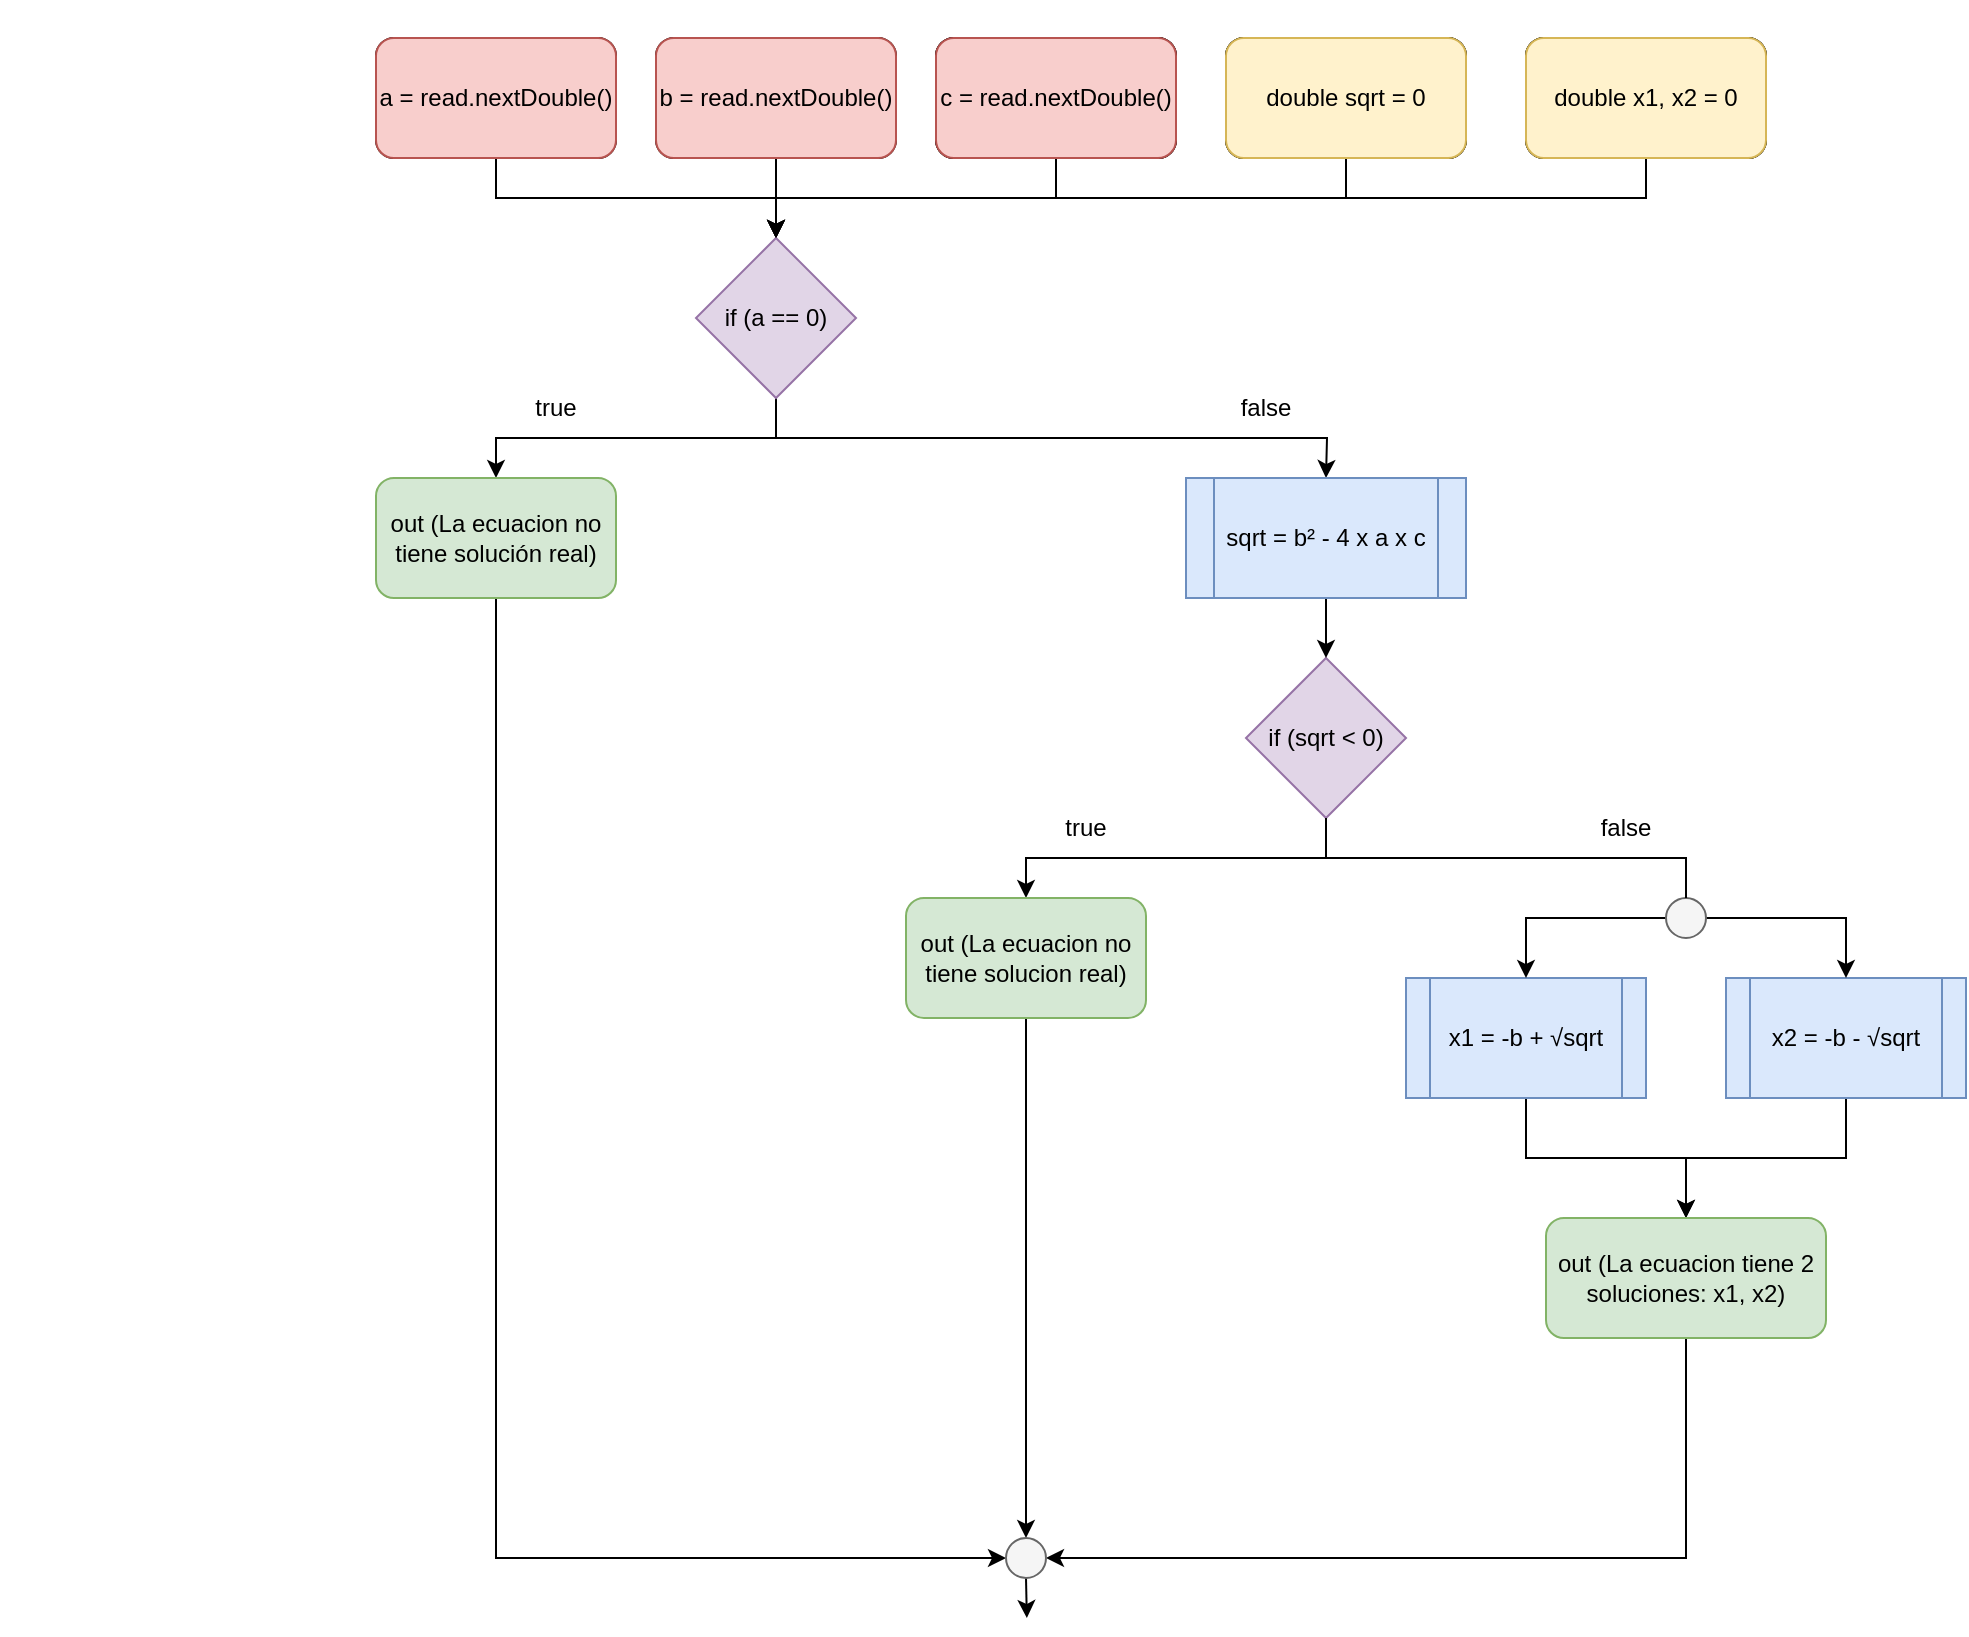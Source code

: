 <mxfile version="20.4.0" type="github">
  <diagram id="C5RBs43oDa-KdzZeNtuy" name="Page-1">
    <mxGraphModel dx="652" dy="307" grid="1" gridSize="10" guides="1" tooltips="1" connect="1" arrows="0" fold="1" page="1" pageScale="1" pageWidth="1169" pageHeight="827" math="0" shadow="0">
      <root>
        <mxCell id="WIyWlLk6GJQsqaUBKTNV-0" />
        <mxCell id="WIyWlLk6GJQsqaUBKTNV-1" parent="WIyWlLk6GJQsqaUBKTNV-0" />
        <mxCell id="qlcRcvdFkwAI8geO2u5U-6" style="edgeStyle=orthogonalEdgeStyle;rounded=0;orthogonalLoop=1;jettySize=auto;html=1;exitX=0.5;exitY=1;exitDx=0;exitDy=0;entryX=0.5;entryY=0;entryDx=0;entryDy=0;" edge="1" parent="WIyWlLk6GJQsqaUBKTNV-1" source="qlcRcvdFkwAI8geO2u5U-0" target="qlcRcvdFkwAI8geO2u5U-4">
          <mxGeometry relative="1" as="geometry" />
        </mxCell>
        <mxCell id="qlcRcvdFkwAI8geO2u5U-0" value="a = read.nextDouble()" style="rounded=1;whiteSpace=wrap;html=1;" vertex="1" parent="WIyWlLk6GJQsqaUBKTNV-1">
          <mxGeometry x="187" y="18" width="120" height="60" as="geometry" />
        </mxCell>
        <mxCell id="qlcRcvdFkwAI8geO2u5U-5" style="edgeStyle=orthogonalEdgeStyle;rounded=0;orthogonalLoop=1;jettySize=auto;html=1;exitX=0.5;exitY=1;exitDx=0;exitDy=0;entryX=0.5;entryY=0;entryDx=0;entryDy=0;" edge="1" parent="WIyWlLk6GJQsqaUBKTNV-1" source="qlcRcvdFkwAI8geO2u5U-1" target="qlcRcvdFkwAI8geO2u5U-4">
          <mxGeometry relative="1" as="geometry" />
        </mxCell>
        <mxCell id="qlcRcvdFkwAI8geO2u5U-1" value="b = read.nextDouble()" style="rounded=1;whiteSpace=wrap;html=1;" vertex="1" parent="WIyWlLk6GJQsqaUBKTNV-1">
          <mxGeometry x="327" y="18" width="120" height="60" as="geometry" />
        </mxCell>
        <mxCell id="qlcRcvdFkwAI8geO2u5U-7" style="edgeStyle=orthogonalEdgeStyle;rounded=0;orthogonalLoop=1;jettySize=auto;html=1;exitX=0.5;exitY=1;exitDx=0;exitDy=0;entryX=0.5;entryY=0;entryDx=0;entryDy=0;" edge="1" parent="WIyWlLk6GJQsqaUBKTNV-1" source="qlcRcvdFkwAI8geO2u5U-2" target="qlcRcvdFkwAI8geO2u5U-4">
          <mxGeometry relative="1" as="geometry" />
        </mxCell>
        <mxCell id="qlcRcvdFkwAI8geO2u5U-2" value="c = read.nextDouble()" style="rounded=1;whiteSpace=wrap;html=1;" vertex="1" parent="WIyWlLk6GJQsqaUBKTNV-1">
          <mxGeometry x="467" y="18" width="120" height="60" as="geometry" />
        </mxCell>
        <mxCell id="qlcRcvdFkwAI8geO2u5U-9" style="edgeStyle=orthogonalEdgeStyle;rounded=0;orthogonalLoop=1;jettySize=auto;html=1;exitX=0.5;exitY=1;exitDx=0;exitDy=0;entryX=0.5;entryY=0;entryDx=0;entryDy=0;" edge="1" parent="WIyWlLk6GJQsqaUBKTNV-1" source="qlcRcvdFkwAI8geO2u5U-4" target="qlcRcvdFkwAI8geO2u5U-8">
          <mxGeometry relative="1" as="geometry" />
        </mxCell>
        <mxCell id="qlcRcvdFkwAI8geO2u5U-10" style="edgeStyle=orthogonalEdgeStyle;rounded=0;orthogonalLoop=1;jettySize=auto;html=1;exitX=0.5;exitY=1;exitDx=0;exitDy=0;" edge="1" parent="WIyWlLk6GJQsqaUBKTNV-1" source="qlcRcvdFkwAI8geO2u5U-4">
          <mxGeometry relative="1" as="geometry">
            <mxPoint x="662" y="238" as="targetPoint" />
          </mxGeometry>
        </mxCell>
        <mxCell id="qlcRcvdFkwAI8geO2u5U-4" value="if (a == 0)" style="rhombus;whiteSpace=wrap;html=1;fillColor=#e1d5e7;strokeColor=#9673a6;" vertex="1" parent="WIyWlLk6GJQsqaUBKTNV-1">
          <mxGeometry x="347" y="118" width="80" height="80" as="geometry" />
        </mxCell>
        <mxCell id="qlcRcvdFkwAI8geO2u5U-37" style="edgeStyle=orthogonalEdgeStyle;rounded=0;orthogonalLoop=1;jettySize=auto;html=1;exitX=0.5;exitY=1;exitDx=0;exitDy=0;entryX=0;entryY=0.5;entryDx=0;entryDy=0;" edge="1" parent="WIyWlLk6GJQsqaUBKTNV-1" source="qlcRcvdFkwAI8geO2u5U-8" target="qlcRcvdFkwAI8geO2u5U-34">
          <mxGeometry relative="1" as="geometry" />
        </mxCell>
        <mxCell id="qlcRcvdFkwAI8geO2u5U-8" value="out (La ecuacion no tiene solución real)" style="rounded=1;whiteSpace=wrap;html=1;fillColor=#d5e8d4;strokeColor=#82b366;" vertex="1" parent="WIyWlLk6GJQsqaUBKTNV-1">
          <mxGeometry x="187" y="238" width="120" height="60" as="geometry" />
        </mxCell>
        <mxCell id="qlcRcvdFkwAI8geO2u5U-11" value="true" style="text;html=1;strokeColor=none;fillColor=none;align=center;verticalAlign=middle;whiteSpace=wrap;rounded=0;" vertex="1" parent="WIyWlLk6GJQsqaUBKTNV-1">
          <mxGeometry x="247" y="188" width="60" height="30" as="geometry" />
        </mxCell>
        <mxCell id="qlcRcvdFkwAI8geO2u5U-12" value="false" style="text;html=1;strokeColor=none;fillColor=none;align=center;verticalAlign=middle;whiteSpace=wrap;rounded=0;" vertex="1" parent="WIyWlLk6GJQsqaUBKTNV-1">
          <mxGeometry x="602" y="188" width="60" height="30" as="geometry" />
        </mxCell>
        <mxCell id="qlcRcvdFkwAI8geO2u5U-17" style="edgeStyle=orthogonalEdgeStyle;rounded=0;orthogonalLoop=1;jettySize=auto;html=1;exitX=0.5;exitY=1;exitDx=0;exitDy=0;entryX=0.5;entryY=0;entryDx=0;entryDy=0;" edge="1" parent="WIyWlLk6GJQsqaUBKTNV-1" source="qlcRcvdFkwAI8geO2u5U-13" target="qlcRcvdFkwAI8geO2u5U-16">
          <mxGeometry relative="1" as="geometry" />
        </mxCell>
        <mxCell id="qlcRcvdFkwAI8geO2u5U-24" style="edgeStyle=orthogonalEdgeStyle;rounded=0;orthogonalLoop=1;jettySize=auto;html=1;exitX=0.5;exitY=1;exitDx=0;exitDy=0;startArrow=none;" edge="1" parent="WIyWlLk6GJQsqaUBKTNV-1" source="qlcRcvdFkwAI8geO2u5U-27">
          <mxGeometry relative="1" as="geometry">
            <mxPoint x="842" y="448" as="targetPoint" />
          </mxGeometry>
        </mxCell>
        <mxCell id="qlcRcvdFkwAI8geO2u5U-13" value="if (sqrt &amp;lt; 0)" style="rhombus;whiteSpace=wrap;html=1;fillColor=#e1d5e7;strokeColor=#9673a6;" vertex="1" parent="WIyWlLk6GJQsqaUBKTNV-1">
          <mxGeometry x="622" y="328" width="80" height="80" as="geometry" />
        </mxCell>
        <mxCell id="qlcRcvdFkwAI8geO2u5U-15" style="edgeStyle=orthogonalEdgeStyle;rounded=0;orthogonalLoop=1;jettySize=auto;html=1;exitX=0.5;exitY=1;exitDx=0;exitDy=0;entryX=0.5;entryY=0;entryDx=0;entryDy=0;" edge="1" parent="WIyWlLk6GJQsqaUBKTNV-1" source="qlcRcvdFkwAI8geO2u5U-14" target="qlcRcvdFkwAI8geO2u5U-13">
          <mxGeometry relative="1" as="geometry" />
        </mxCell>
        <mxCell id="qlcRcvdFkwAI8geO2u5U-14" value="sqrt = b² - 4 x a x c" style="shape=process;whiteSpace=wrap;html=1;backgroundOutline=1;fillColor=#dae8fc;strokeColor=#6c8ebf;" vertex="1" parent="WIyWlLk6GJQsqaUBKTNV-1">
          <mxGeometry x="592" y="238" width="140" height="60" as="geometry" />
        </mxCell>
        <mxCell id="qlcRcvdFkwAI8geO2u5U-36" style="edgeStyle=orthogonalEdgeStyle;rounded=0;orthogonalLoop=1;jettySize=auto;html=1;exitX=0.5;exitY=1;exitDx=0;exitDy=0;entryX=0.5;entryY=0;entryDx=0;entryDy=0;" edge="1" parent="WIyWlLk6GJQsqaUBKTNV-1" source="qlcRcvdFkwAI8geO2u5U-16" target="qlcRcvdFkwAI8geO2u5U-34">
          <mxGeometry relative="1" as="geometry" />
        </mxCell>
        <mxCell id="qlcRcvdFkwAI8geO2u5U-16" value="out (La ecuacion no tiene solucion real)" style="rounded=1;whiteSpace=wrap;html=1;fillColor=#d5e8d4;strokeColor=#82b366;" vertex="1" parent="WIyWlLk6GJQsqaUBKTNV-1">
          <mxGeometry x="452" y="448" width="120" height="60" as="geometry" />
        </mxCell>
        <mxCell id="qlcRcvdFkwAI8geO2u5U-18" value="true" style="text;html=1;strokeColor=none;fillColor=none;align=center;verticalAlign=middle;whiteSpace=wrap;rounded=0;" vertex="1" parent="WIyWlLk6GJQsqaUBKTNV-1">
          <mxGeometry x="512" y="398" width="60" height="30" as="geometry" />
        </mxCell>
        <mxCell id="qlcRcvdFkwAI8geO2u5U-33" style="edgeStyle=orthogonalEdgeStyle;rounded=0;orthogonalLoop=1;jettySize=auto;html=1;exitX=0.5;exitY=1;exitDx=0;exitDy=0;entryX=0.5;entryY=0;entryDx=0;entryDy=0;" edge="1" parent="WIyWlLk6GJQsqaUBKTNV-1" source="qlcRcvdFkwAI8geO2u5U-19" target="qlcRcvdFkwAI8geO2u5U-31">
          <mxGeometry relative="1" as="geometry" />
        </mxCell>
        <mxCell id="qlcRcvdFkwAI8geO2u5U-19" value="x1 = -b +&amp;nbsp;√sqrt" style="shape=process;whiteSpace=wrap;html=1;backgroundOutline=1;fillColor=#dae8fc;strokeColor=#6c8ebf;" vertex="1" parent="WIyWlLk6GJQsqaUBKTNV-1">
          <mxGeometry x="702" y="488" width="120" height="60" as="geometry" />
        </mxCell>
        <mxCell id="qlcRcvdFkwAI8geO2u5U-22" style="edgeStyle=orthogonalEdgeStyle;rounded=0;orthogonalLoop=1;jettySize=auto;html=1;exitX=0.5;exitY=1;exitDx=0;exitDy=0;entryX=0.5;entryY=0;entryDx=0;entryDy=0;" edge="1" parent="WIyWlLk6GJQsqaUBKTNV-1" source="qlcRcvdFkwAI8geO2u5U-20" target="qlcRcvdFkwAI8geO2u5U-4">
          <mxGeometry relative="1" as="geometry" />
        </mxCell>
        <mxCell id="qlcRcvdFkwAI8geO2u5U-20" value="double sqrt = 0" style="rounded=1;whiteSpace=wrap;html=1;" vertex="1" parent="WIyWlLk6GJQsqaUBKTNV-1">
          <mxGeometry x="612" y="18" width="120" height="60" as="geometry" />
        </mxCell>
        <mxCell id="qlcRcvdFkwAI8geO2u5U-23" style="edgeStyle=orthogonalEdgeStyle;rounded=0;orthogonalLoop=1;jettySize=auto;html=1;exitX=0.5;exitY=1;exitDx=0;exitDy=0;entryX=0.5;entryY=0;entryDx=0;entryDy=0;" edge="1" parent="WIyWlLk6GJQsqaUBKTNV-1" source="qlcRcvdFkwAI8geO2u5U-21" target="qlcRcvdFkwAI8geO2u5U-4">
          <mxGeometry relative="1" as="geometry" />
        </mxCell>
        <mxCell id="qlcRcvdFkwAI8geO2u5U-21" value="double x1, x2 = 0" style="rounded=1;whiteSpace=wrap;html=1;" vertex="1" parent="WIyWlLk6GJQsqaUBKTNV-1">
          <mxGeometry x="762" y="18" width="120" height="60" as="geometry" />
        </mxCell>
        <mxCell id="qlcRcvdFkwAI8geO2u5U-32" style="edgeStyle=orthogonalEdgeStyle;rounded=0;orthogonalLoop=1;jettySize=auto;html=1;exitX=0.5;exitY=1;exitDx=0;exitDy=0;entryX=0.5;entryY=0;entryDx=0;entryDy=0;" edge="1" parent="WIyWlLk6GJQsqaUBKTNV-1" source="qlcRcvdFkwAI8geO2u5U-25" target="qlcRcvdFkwAI8geO2u5U-31">
          <mxGeometry relative="1" as="geometry" />
        </mxCell>
        <mxCell id="qlcRcvdFkwAI8geO2u5U-25" value="x2 = -b -&amp;nbsp;√sqrt" style="shape=process;whiteSpace=wrap;html=1;backgroundOutline=1;fillColor=#dae8fc;strokeColor=#6c8ebf;" vertex="1" parent="WIyWlLk6GJQsqaUBKTNV-1">
          <mxGeometry x="862" y="488" width="120" height="60" as="geometry" />
        </mxCell>
        <mxCell id="qlcRcvdFkwAI8geO2u5U-26" value="" style="ellipse;whiteSpace=wrap;html=1;aspect=fixed;" vertex="1" parent="WIyWlLk6GJQsqaUBKTNV-1">
          <mxGeometry x="NaN" y="NaN" height="NaN" as="geometry" />
        </mxCell>
        <mxCell id="qlcRcvdFkwAI8geO2u5U-29" style="edgeStyle=orthogonalEdgeStyle;rounded=0;orthogonalLoop=1;jettySize=auto;html=1;exitX=0;exitY=0.5;exitDx=0;exitDy=0;entryX=0.5;entryY=0;entryDx=0;entryDy=0;" edge="1" parent="WIyWlLk6GJQsqaUBKTNV-1" source="qlcRcvdFkwAI8geO2u5U-27" target="qlcRcvdFkwAI8geO2u5U-19">
          <mxGeometry relative="1" as="geometry" />
        </mxCell>
        <mxCell id="qlcRcvdFkwAI8geO2u5U-30" style="edgeStyle=orthogonalEdgeStyle;rounded=0;orthogonalLoop=1;jettySize=auto;html=1;exitX=1;exitY=0.5;exitDx=0;exitDy=0;entryX=0.5;entryY=0;entryDx=0;entryDy=0;" edge="1" parent="WIyWlLk6GJQsqaUBKTNV-1" source="qlcRcvdFkwAI8geO2u5U-27" target="qlcRcvdFkwAI8geO2u5U-25">
          <mxGeometry relative="1" as="geometry" />
        </mxCell>
        <mxCell id="qlcRcvdFkwAI8geO2u5U-27" value="" style="ellipse;whiteSpace=wrap;html=1;aspect=fixed;fillColor=#f5f5f5;fontColor=#333333;strokeColor=#666666;" vertex="1" parent="WIyWlLk6GJQsqaUBKTNV-1">
          <mxGeometry x="832" y="448" width="20" height="20" as="geometry" />
        </mxCell>
        <mxCell id="qlcRcvdFkwAI8geO2u5U-28" value="" style="edgeStyle=orthogonalEdgeStyle;rounded=0;orthogonalLoop=1;jettySize=auto;html=1;exitX=0.5;exitY=1;exitDx=0;exitDy=0;endArrow=none;" edge="1" parent="WIyWlLk6GJQsqaUBKTNV-1" source="qlcRcvdFkwAI8geO2u5U-13" target="qlcRcvdFkwAI8geO2u5U-27">
          <mxGeometry relative="1" as="geometry">
            <mxPoint x="662" y="408" as="sourcePoint" />
            <mxPoint x="842" y="448" as="targetPoint" />
          </mxGeometry>
        </mxCell>
        <mxCell id="qlcRcvdFkwAI8geO2u5U-35" style="edgeStyle=orthogonalEdgeStyle;rounded=0;orthogonalLoop=1;jettySize=auto;html=1;exitX=0.5;exitY=1;exitDx=0;exitDy=0;entryX=1;entryY=0.5;entryDx=0;entryDy=0;" edge="1" parent="WIyWlLk6GJQsqaUBKTNV-1" source="qlcRcvdFkwAI8geO2u5U-31" target="qlcRcvdFkwAI8geO2u5U-34">
          <mxGeometry relative="1" as="geometry" />
        </mxCell>
        <mxCell id="qlcRcvdFkwAI8geO2u5U-31" value="out (La ecuacion tiene 2 soluciones: x1, x2)" style="rounded=1;whiteSpace=wrap;html=1;fillColor=#d5e8d4;strokeColor=#82b366;" vertex="1" parent="WIyWlLk6GJQsqaUBKTNV-1">
          <mxGeometry x="772" y="608" width="140" height="60" as="geometry" />
        </mxCell>
        <mxCell id="qlcRcvdFkwAI8geO2u5U-39" style="edgeStyle=orthogonalEdgeStyle;rounded=0;orthogonalLoop=1;jettySize=auto;html=1;exitX=0.5;exitY=1;exitDx=0;exitDy=0;" edge="1" parent="WIyWlLk6GJQsqaUBKTNV-1" source="qlcRcvdFkwAI8geO2u5U-34">
          <mxGeometry relative="1" as="geometry">
            <mxPoint x="512.429" y="808" as="targetPoint" />
          </mxGeometry>
        </mxCell>
        <mxCell id="qlcRcvdFkwAI8geO2u5U-34" value="" style="ellipse;whiteSpace=wrap;html=1;aspect=fixed;fillColor=#f5f5f5;fontColor=#333333;strokeColor=#666666;" vertex="1" parent="WIyWlLk6GJQsqaUBKTNV-1">
          <mxGeometry x="502" y="768" width="20" height="20" as="geometry" />
        </mxCell>
        <mxCell id="qlcRcvdFkwAI8geO2u5U-40" value="false" style="text;html=1;strokeColor=none;fillColor=none;align=center;verticalAlign=middle;whiteSpace=wrap;rounded=0;" vertex="1" parent="WIyWlLk6GJQsqaUBKTNV-1">
          <mxGeometry x="782" y="398" width="60" height="30" as="geometry" />
        </mxCell>
        <mxCell id="qlcRcvdFkwAI8geO2u5U-41" value="double x1, x2 = 0" style="rounded=1;whiteSpace=wrap;html=1;" vertex="1" parent="WIyWlLk6GJQsqaUBKTNV-1">
          <mxGeometry x="762" y="18" width="120" height="60" as="geometry" />
        </mxCell>
        <mxCell id="qlcRcvdFkwAI8geO2u5U-42" value="double sqrt = 0" style="rounded=1;whiteSpace=wrap;html=1;" vertex="1" parent="WIyWlLk6GJQsqaUBKTNV-1">
          <mxGeometry x="612" y="18" width="120" height="60" as="geometry" />
        </mxCell>
        <mxCell id="qlcRcvdFkwAI8geO2u5U-43" value="c = read.nextDouble()" style="rounded=1;whiteSpace=wrap;html=1;" vertex="1" parent="WIyWlLk6GJQsqaUBKTNV-1">
          <mxGeometry x="467" y="18" width="120" height="60" as="geometry" />
        </mxCell>
        <mxCell id="qlcRcvdFkwAI8geO2u5U-44" value="double x1, x2 = 0" style="rounded=1;whiteSpace=wrap;html=1;fillColor=#fff2cc;strokeColor=#d6b656;" vertex="1" parent="WIyWlLk6GJQsqaUBKTNV-1">
          <mxGeometry x="762" y="18" width="120" height="60" as="geometry" />
        </mxCell>
        <mxCell id="qlcRcvdFkwAI8geO2u5U-45" value="double sqrt = 0" style="rounded=1;whiteSpace=wrap;html=1;fillColor=#fff2cc;strokeColor=#d6b656;" vertex="1" parent="WIyWlLk6GJQsqaUBKTNV-1">
          <mxGeometry x="612" y="18" width="120" height="60" as="geometry" />
        </mxCell>
        <mxCell id="qlcRcvdFkwAI8geO2u5U-46" value="c = read.nextDouble()" style="rounded=1;whiteSpace=wrap;html=1;fillColor=#f8cecc;strokeColor=#b85450;" vertex="1" parent="WIyWlLk6GJQsqaUBKTNV-1">
          <mxGeometry x="467" y="18" width="120" height="60" as="geometry" />
        </mxCell>
        <mxCell id="qlcRcvdFkwAI8geO2u5U-47" value="a = read.nextDouble()" style="rounded=1;whiteSpace=wrap;html=1;fillColor=#f8cecc;strokeColor=#b85450;" vertex="1" parent="WIyWlLk6GJQsqaUBKTNV-1">
          <mxGeometry x="187" y="18" width="120" height="60" as="geometry" />
        </mxCell>
        <mxCell id="qlcRcvdFkwAI8geO2u5U-48" value="b = read.nextDouble()" style="rounded=1;whiteSpace=wrap;html=1;fillColor=#f8cecc;strokeColor=#b85450;" vertex="1" parent="WIyWlLk6GJQsqaUBKTNV-1">
          <mxGeometry x="327" y="18" width="120" height="60" as="geometry" />
        </mxCell>
      </root>
    </mxGraphModel>
  </diagram>
</mxfile>
